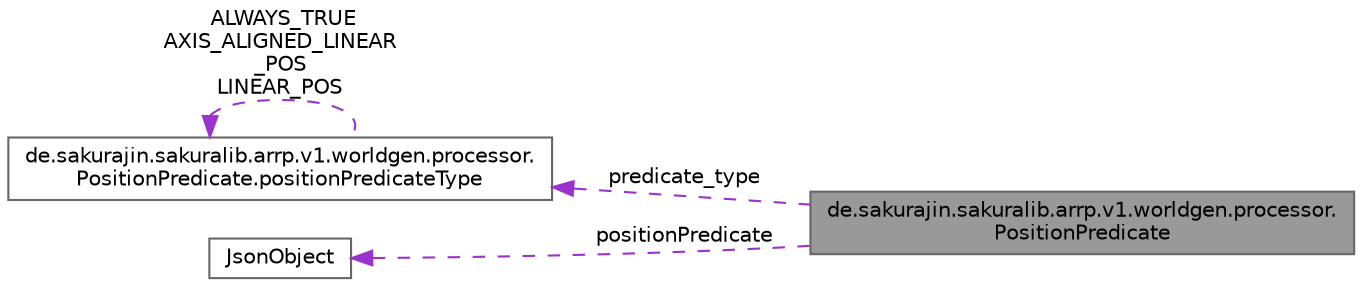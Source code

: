 digraph "de.sakurajin.sakuralib.arrp.v1.worldgen.processor.PositionPredicate"
{
 // LATEX_PDF_SIZE
  bgcolor="transparent";
  edge [fontname=Helvetica,fontsize=10,labelfontname=Helvetica,labelfontsize=10];
  node [fontname=Helvetica,fontsize=10,shape=box,height=0.2,width=0.4];
  rankdir="LR";
  Node1 [label="de.sakurajin.sakuralib.arrp.v1.worldgen.processor.\lPositionPredicate",height=0.2,width=0.4,color="gray40", fillcolor="grey60", style="filled", fontcolor="black",tooltip=" "];
  Node2 -> Node1 [dir="back",color="darkorchid3",style="dashed",label=" predicate_type" ];
  Node2 [label="de.sakurajin.sakuralib.arrp.v1.worldgen.processor.\lPositionPredicate.positionPredicateType",height=0.2,width=0.4,color="gray40", fillcolor="white", style="filled",tooltip=" "];
  Node2 -> Node2 [dir="back",color="darkorchid3",style="dashed",label=" ALWAYS_TRUE\nAXIS_ALIGNED_LINEAR\l_POS\nLINEAR_POS" ];
  Node3 -> Node1 [dir="back",color="darkorchid3",style="dashed",label=" positionPredicate" ];
  Node3 [label="JsonObject",height=0.2,width=0.4,color="gray40", fillcolor="white", style="filled",tooltip=" "];
}
